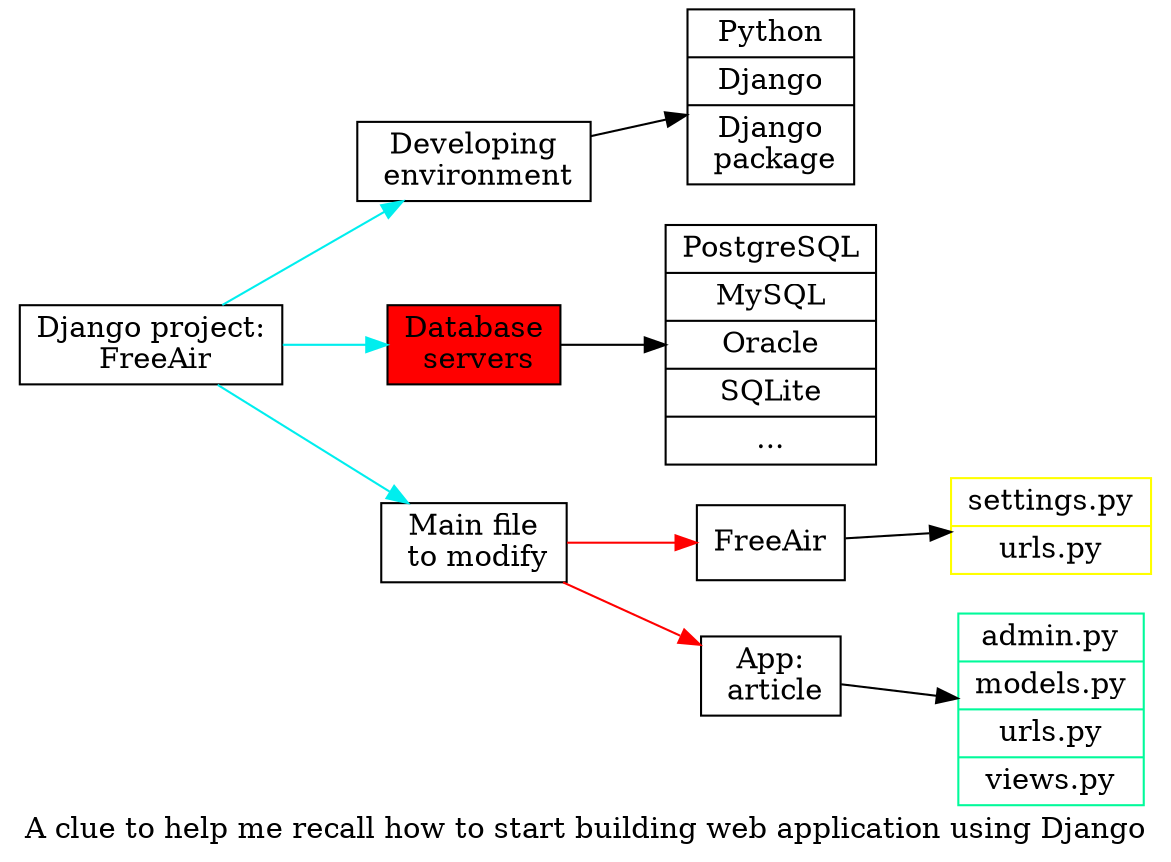 digraph Django {
label = "A clue to help me recall how to start building web application using Django";
node [shape = record];

A [label = "Django project:\n FreeAir"];

A1 [label = "Developing\n environment"];
a1b [label = "Python|Django| Django\n package"];

A2 [label = "Database\n servers", style=filled, fillcolor=red];
a2b [label = "PostgreSQL| MySQL| Oracle| SQLite| ..."];

FS [label = "Main file\n to modify"];

A3 [label = "FreeAir"];
a3b [label = "<f0> settings.py | <f1> urls.py", color = "yellow"];


A4 [label = "App:\n article"];
a4b [label = "<f0> admin.py|<f1> models.py |<f2> urls.py |views.py", color = "mediumspringgreen"];


rankdir=LR;
A->{A1; A2; FS}[color = "cyan2"]
A1->{a1b};
FS->{A4;A3}[color = "red"]
A2->{a2b};
A3->{a3b};
A4->{a4b};

}
